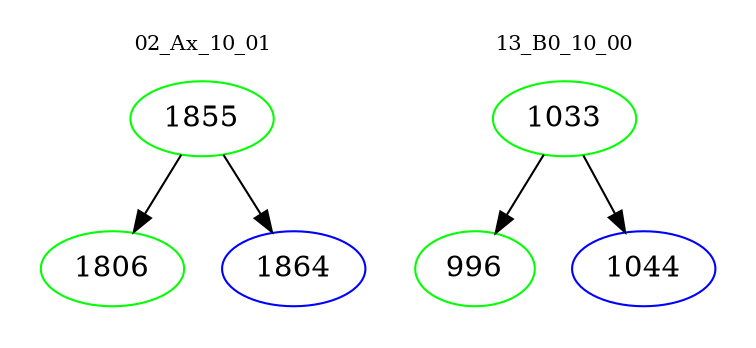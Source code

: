 digraph{
subgraph cluster_0 {
color = white
label = "02_Ax_10_01";
fontsize=10;
T0_1855 [label="1855", color="green"]
T0_1855 -> T0_1806 [color="black"]
T0_1806 [label="1806", color="green"]
T0_1855 -> T0_1864 [color="black"]
T0_1864 [label="1864", color="blue"]
}
subgraph cluster_1 {
color = white
label = "13_B0_10_00";
fontsize=10;
T1_1033 [label="1033", color="green"]
T1_1033 -> T1_996 [color="black"]
T1_996 [label="996", color="green"]
T1_1033 -> T1_1044 [color="black"]
T1_1044 [label="1044", color="blue"]
}
}

